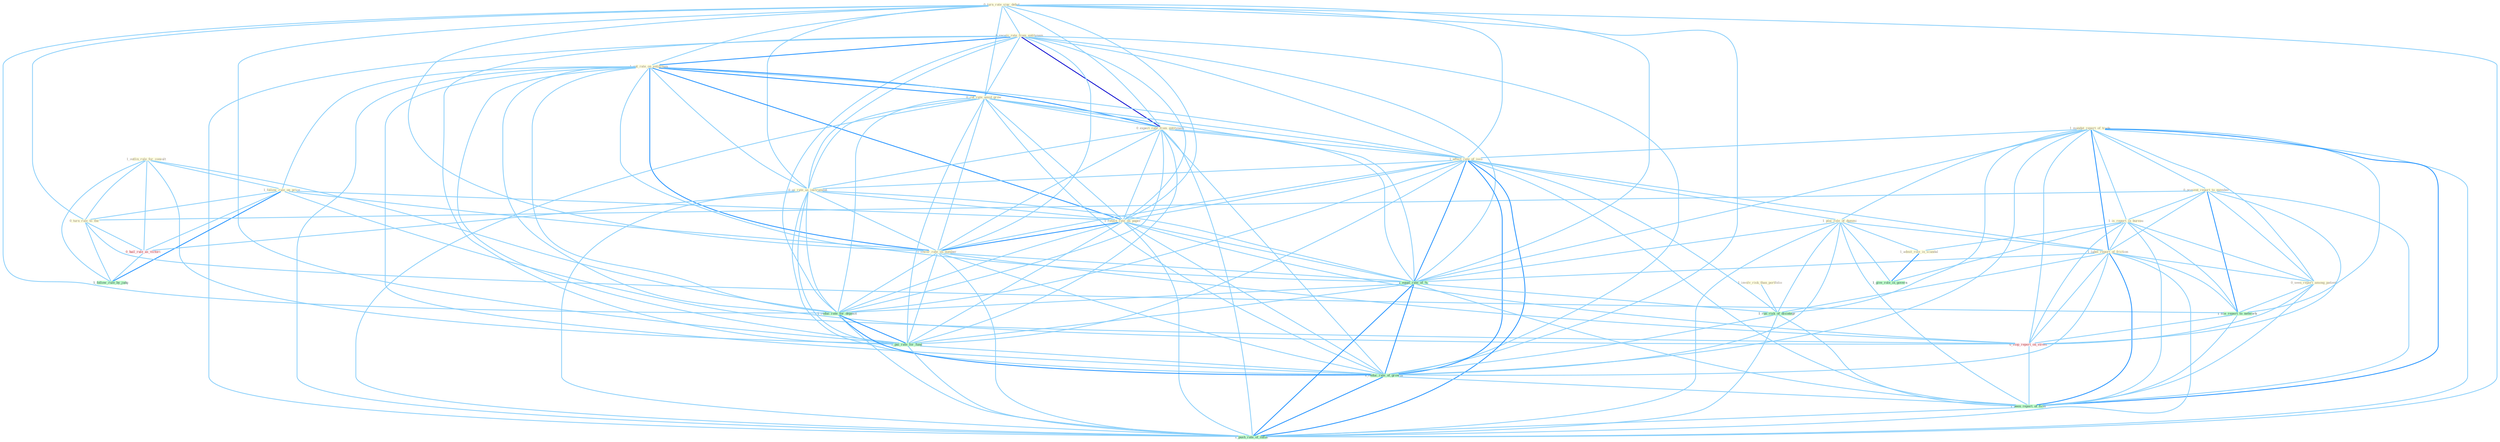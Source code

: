 Graph G{ 
    node
    [shape=polygon,style=filled,width=.5,height=.06,color="#BDFCC9",fixedsize=true,fontsize=4,
    fontcolor="#2f4f4f"];
    {node
    [color="#ffffe0", fontcolor="#8b7d6b"] "1_outlin_rule_for_consult " "0_turn_rate_sinc_debut " "0_receiv_rate_from_entitynam " "1_cut_rate_on_entitynam " "0_cut_rate_amid_grow " "1_mandat_report_of_trade " "1_follow_rule_on_price " "0_present_report_to_member " "1_is_report_in_bureau " "0_turn_rule_to_the " "0_expect_rate_from_entitynam " "1_affect_rate_of_issu " "1_involv_risk_than_portfolio " "1_plai_role_of_dummi " "0_us_rate_as_instrument " "1_label_report_of_friction " "0_seen_report_among_patient " "1_retain_rate_on_paper " "1_lower_rate_on_number " "1_admit_role_in_scandal "}
{node [color="#fff0f5", fontcolor="#b22222"] "0_stop_report_on_street " "0_hail_rule_as_victori "}
edge [color="#B0E2FF"];

	"1_outlin_rule_for_consult " -- "1_follow_rule_on_price " [w="1", color="#87cefa" ];
	"1_outlin_rule_for_consult " -- "0_turn_rule_to_the " [w="1", color="#87cefa" ];
	"1_outlin_rule_for_consult " -- "1_reduc_rate_for_deposit " [w="1", color="#87cefa" ];
	"1_outlin_rule_for_consult " -- "1_pai_rate_for_fund " [w="1", color="#87cefa" ];
	"1_outlin_rule_for_consult " -- "0_hail_rule_as_victori " [w="1", color="#87cefa" ];
	"1_outlin_rule_for_consult " -- "1_follow_rule_by_judg " [w="1", color="#87cefa" ];
	"0_turn_rate_sinc_debut " -- "0_receiv_rate_from_entitynam " [w="1", color="#87cefa" ];
	"0_turn_rate_sinc_debut " -- "1_cut_rate_on_entitynam " [w="1", color="#87cefa" ];
	"0_turn_rate_sinc_debut " -- "0_cut_rate_amid_grow " [w="1", color="#87cefa" ];
	"0_turn_rate_sinc_debut " -- "0_turn_rule_to_the " [w="1", color="#87cefa" ];
	"0_turn_rate_sinc_debut " -- "0_expect_rate_from_entitynam " [w="1", color="#87cefa" ];
	"0_turn_rate_sinc_debut " -- "1_affect_rate_of_issu " [w="1", color="#87cefa" ];
	"0_turn_rate_sinc_debut " -- "0_us_rate_as_instrument " [w="1", color="#87cefa" ];
	"0_turn_rate_sinc_debut " -- "1_retain_rate_on_paper " [w="1", color="#87cefa" ];
	"0_turn_rate_sinc_debut " -- "1_lower_rate_on_number " [w="1", color="#87cefa" ];
	"0_turn_rate_sinc_debut " -- "1_equal_rate_of_% " [w="1", color="#87cefa" ];
	"0_turn_rate_sinc_debut " -- "1_reduc_rate_for_deposit " [w="1", color="#87cefa" ];
	"0_turn_rate_sinc_debut " -- "1_pai_rate_for_fund " [w="1", color="#87cefa" ];
	"0_turn_rate_sinc_debut " -- "1_reduc_rate_of_growth " [w="1", color="#87cefa" ];
	"0_turn_rate_sinc_debut " -- "1_push_rate_of_inflat " [w="1", color="#87cefa" ];
	"0_receiv_rate_from_entitynam " -- "1_cut_rate_on_entitynam " [w="2", color="#1e90ff" , len=0.8];
	"0_receiv_rate_from_entitynam " -- "0_cut_rate_amid_grow " [w="1", color="#87cefa" ];
	"0_receiv_rate_from_entitynam " -- "0_expect_rate_from_entitynam " [w="3", color="#0000cd" , len=0.6];
	"0_receiv_rate_from_entitynam " -- "1_affect_rate_of_issu " [w="1", color="#87cefa" ];
	"0_receiv_rate_from_entitynam " -- "0_us_rate_as_instrument " [w="1", color="#87cefa" ];
	"0_receiv_rate_from_entitynam " -- "1_retain_rate_on_paper " [w="1", color="#87cefa" ];
	"0_receiv_rate_from_entitynam " -- "1_lower_rate_on_number " [w="1", color="#87cefa" ];
	"0_receiv_rate_from_entitynam " -- "1_equal_rate_of_% " [w="1", color="#87cefa" ];
	"0_receiv_rate_from_entitynam " -- "1_reduc_rate_for_deposit " [w="1", color="#87cefa" ];
	"0_receiv_rate_from_entitynam " -- "1_pai_rate_for_fund " [w="1", color="#87cefa" ];
	"0_receiv_rate_from_entitynam " -- "1_reduc_rate_of_growth " [w="1", color="#87cefa" ];
	"0_receiv_rate_from_entitynam " -- "1_push_rate_of_inflat " [w="1", color="#87cefa" ];
	"1_cut_rate_on_entitynam " -- "0_cut_rate_amid_grow " [w="2", color="#1e90ff" , len=0.8];
	"1_cut_rate_on_entitynam " -- "1_follow_rule_on_price " [w="1", color="#87cefa" ];
	"1_cut_rate_on_entitynam " -- "0_expect_rate_from_entitynam " [w="2", color="#1e90ff" , len=0.8];
	"1_cut_rate_on_entitynam " -- "1_affect_rate_of_issu " [w="1", color="#87cefa" ];
	"1_cut_rate_on_entitynam " -- "0_us_rate_as_instrument " [w="1", color="#87cefa" ];
	"1_cut_rate_on_entitynam " -- "1_retain_rate_on_paper " [w="2", color="#1e90ff" , len=0.8];
	"1_cut_rate_on_entitynam " -- "1_lower_rate_on_number " [w="2", color="#1e90ff" , len=0.8];
	"1_cut_rate_on_entitynam " -- "1_equal_rate_of_% " [w="1", color="#87cefa" ];
	"1_cut_rate_on_entitynam " -- "0_stop_report_on_street " [w="1", color="#87cefa" ];
	"1_cut_rate_on_entitynam " -- "1_reduc_rate_for_deposit " [w="1", color="#87cefa" ];
	"1_cut_rate_on_entitynam " -- "1_pai_rate_for_fund " [w="1", color="#87cefa" ];
	"1_cut_rate_on_entitynam " -- "1_reduc_rate_of_growth " [w="1", color="#87cefa" ];
	"1_cut_rate_on_entitynam " -- "1_push_rate_of_inflat " [w="1", color="#87cefa" ];
	"0_cut_rate_amid_grow " -- "0_expect_rate_from_entitynam " [w="1", color="#87cefa" ];
	"0_cut_rate_amid_grow " -- "1_affect_rate_of_issu " [w="1", color="#87cefa" ];
	"0_cut_rate_amid_grow " -- "0_us_rate_as_instrument " [w="1", color="#87cefa" ];
	"0_cut_rate_amid_grow " -- "1_retain_rate_on_paper " [w="1", color="#87cefa" ];
	"0_cut_rate_amid_grow " -- "1_lower_rate_on_number " [w="1", color="#87cefa" ];
	"0_cut_rate_amid_grow " -- "1_equal_rate_of_% " [w="1", color="#87cefa" ];
	"0_cut_rate_amid_grow " -- "1_reduc_rate_for_deposit " [w="1", color="#87cefa" ];
	"0_cut_rate_amid_grow " -- "1_pai_rate_for_fund " [w="1", color="#87cefa" ];
	"0_cut_rate_amid_grow " -- "1_reduc_rate_of_growth " [w="1", color="#87cefa" ];
	"0_cut_rate_amid_grow " -- "1_push_rate_of_inflat " [w="1", color="#87cefa" ];
	"1_mandat_report_of_trade " -- "0_present_report_to_member " [w="1", color="#87cefa" ];
	"1_mandat_report_of_trade " -- "1_is_report_in_bureau " [w="1", color="#87cefa" ];
	"1_mandat_report_of_trade " -- "1_affect_rate_of_issu " [w="1", color="#87cefa" ];
	"1_mandat_report_of_trade " -- "1_plai_role_of_dummi " [w="1", color="#87cefa" ];
	"1_mandat_report_of_trade " -- "1_label_report_of_friction " [w="2", color="#1e90ff" , len=0.8];
	"1_mandat_report_of_trade " -- "0_seen_report_among_patient " [w="1", color="#87cefa" ];
	"1_mandat_report_of_trade " -- "1_file_report_to_network " [w="1", color="#87cefa" ];
	"1_mandat_report_of_trade " -- "1_equal_rate_of_% " [w="1", color="#87cefa" ];
	"1_mandat_report_of_trade " -- "0_stop_report_on_street " [w="1", color="#87cefa" ];
	"1_mandat_report_of_trade " -- "1_run_risk_of_disintegr " [w="1", color="#87cefa" ];
	"1_mandat_report_of_trade " -- "1_reduc_rate_of_growth " [w="1", color="#87cefa" ];
	"1_mandat_report_of_trade " -- "1_been_report_of_firm " [w="2", color="#1e90ff" , len=0.8];
	"1_mandat_report_of_trade " -- "1_push_rate_of_inflat " [w="1", color="#87cefa" ];
	"1_follow_rule_on_price " -- "0_turn_rule_to_the " [w="1", color="#87cefa" ];
	"1_follow_rule_on_price " -- "1_retain_rate_on_paper " [w="1", color="#87cefa" ];
	"1_follow_rule_on_price " -- "1_lower_rate_on_number " [w="1", color="#87cefa" ];
	"1_follow_rule_on_price " -- "0_stop_report_on_street " [w="1", color="#87cefa" ];
	"1_follow_rule_on_price " -- "0_hail_rule_as_victori " [w="1", color="#87cefa" ];
	"1_follow_rule_on_price " -- "1_follow_rule_by_judg " [w="2", color="#1e90ff" , len=0.8];
	"0_present_report_to_member " -- "1_is_report_in_bureau " [w="1", color="#87cefa" ];
	"0_present_report_to_member " -- "0_turn_rule_to_the " [w="1", color="#87cefa" ];
	"0_present_report_to_member " -- "1_label_report_of_friction " [w="1", color="#87cefa" ];
	"0_present_report_to_member " -- "0_seen_report_among_patient " [w="1", color="#87cefa" ];
	"0_present_report_to_member " -- "1_file_report_to_network " [w="2", color="#1e90ff" , len=0.8];
	"0_present_report_to_member " -- "0_stop_report_on_street " [w="1", color="#87cefa" ];
	"0_present_report_to_member " -- "1_been_report_of_firm " [w="1", color="#87cefa" ];
	"1_is_report_in_bureau " -- "1_label_report_of_friction " [w="1", color="#87cefa" ];
	"1_is_report_in_bureau " -- "0_seen_report_among_patient " [w="1", color="#87cefa" ];
	"1_is_report_in_bureau " -- "1_admit_role_in_scandal " [w="1", color="#87cefa" ];
	"1_is_report_in_bureau " -- "1_file_report_to_network " [w="1", color="#87cefa" ];
	"1_is_report_in_bureau " -- "0_stop_report_on_street " [w="1", color="#87cefa" ];
	"1_is_report_in_bureau " -- "1_give_role_in_govern " [w="1", color="#87cefa" ];
	"1_is_report_in_bureau " -- "1_been_report_of_firm " [w="1", color="#87cefa" ];
	"0_turn_rule_to_the " -- "1_file_report_to_network " [w="1", color="#87cefa" ];
	"0_turn_rule_to_the " -- "0_hail_rule_as_victori " [w="1", color="#87cefa" ];
	"0_turn_rule_to_the " -- "1_follow_rule_by_judg " [w="1", color="#87cefa" ];
	"0_expect_rate_from_entitynam " -- "1_affect_rate_of_issu " [w="1", color="#87cefa" ];
	"0_expect_rate_from_entitynam " -- "0_us_rate_as_instrument " [w="1", color="#87cefa" ];
	"0_expect_rate_from_entitynam " -- "1_retain_rate_on_paper " [w="1", color="#87cefa" ];
	"0_expect_rate_from_entitynam " -- "1_lower_rate_on_number " [w="1", color="#87cefa" ];
	"0_expect_rate_from_entitynam " -- "1_equal_rate_of_% " [w="1", color="#87cefa" ];
	"0_expect_rate_from_entitynam " -- "1_reduc_rate_for_deposit " [w="1", color="#87cefa" ];
	"0_expect_rate_from_entitynam " -- "1_pai_rate_for_fund " [w="1", color="#87cefa" ];
	"0_expect_rate_from_entitynam " -- "1_reduc_rate_of_growth " [w="1", color="#87cefa" ];
	"0_expect_rate_from_entitynam " -- "1_push_rate_of_inflat " [w="1", color="#87cefa" ];
	"1_affect_rate_of_issu " -- "1_plai_role_of_dummi " [w="1", color="#87cefa" ];
	"1_affect_rate_of_issu " -- "0_us_rate_as_instrument " [w="1", color="#87cefa" ];
	"1_affect_rate_of_issu " -- "1_label_report_of_friction " [w="1", color="#87cefa" ];
	"1_affect_rate_of_issu " -- "1_retain_rate_on_paper " [w="1", color="#87cefa" ];
	"1_affect_rate_of_issu " -- "1_lower_rate_on_number " [w="1", color="#87cefa" ];
	"1_affect_rate_of_issu " -- "1_equal_rate_of_% " [w="2", color="#1e90ff" , len=0.8];
	"1_affect_rate_of_issu " -- "1_reduc_rate_for_deposit " [w="1", color="#87cefa" ];
	"1_affect_rate_of_issu " -- "1_pai_rate_for_fund " [w="1", color="#87cefa" ];
	"1_affect_rate_of_issu " -- "1_run_risk_of_disintegr " [w="1", color="#87cefa" ];
	"1_affect_rate_of_issu " -- "1_reduc_rate_of_growth " [w="2", color="#1e90ff" , len=0.8];
	"1_affect_rate_of_issu " -- "1_been_report_of_firm " [w="1", color="#87cefa" ];
	"1_affect_rate_of_issu " -- "1_push_rate_of_inflat " [w="2", color="#1e90ff" , len=0.8];
	"1_involv_risk_than_portfolio " -- "1_run_risk_of_disintegr " [w="1", color="#87cefa" ];
	"1_plai_role_of_dummi " -- "1_label_report_of_friction " [w="1", color="#87cefa" ];
	"1_plai_role_of_dummi " -- "1_admit_role_in_scandal " [w="1", color="#87cefa" ];
	"1_plai_role_of_dummi " -- "1_equal_rate_of_% " [w="1", color="#87cefa" ];
	"1_plai_role_of_dummi " -- "1_give_role_in_govern " [w="1", color="#87cefa" ];
	"1_plai_role_of_dummi " -- "1_run_risk_of_disintegr " [w="1", color="#87cefa" ];
	"1_plai_role_of_dummi " -- "1_reduc_rate_of_growth " [w="1", color="#87cefa" ];
	"1_plai_role_of_dummi " -- "1_been_report_of_firm " [w="1", color="#87cefa" ];
	"1_plai_role_of_dummi " -- "1_push_rate_of_inflat " [w="1", color="#87cefa" ];
	"0_us_rate_as_instrument " -- "1_retain_rate_on_paper " [w="1", color="#87cefa" ];
	"0_us_rate_as_instrument " -- "1_lower_rate_on_number " [w="1", color="#87cefa" ];
	"0_us_rate_as_instrument " -- "1_equal_rate_of_% " [w="1", color="#87cefa" ];
	"0_us_rate_as_instrument " -- "1_reduc_rate_for_deposit " [w="1", color="#87cefa" ];
	"0_us_rate_as_instrument " -- "1_pai_rate_for_fund " [w="1", color="#87cefa" ];
	"0_us_rate_as_instrument " -- "0_hail_rule_as_victori " [w="1", color="#87cefa" ];
	"0_us_rate_as_instrument " -- "1_reduc_rate_of_growth " [w="1", color="#87cefa" ];
	"0_us_rate_as_instrument " -- "1_push_rate_of_inflat " [w="1", color="#87cefa" ];
	"1_label_report_of_friction " -- "0_seen_report_among_patient " [w="1", color="#87cefa" ];
	"1_label_report_of_friction " -- "1_file_report_to_network " [w="1", color="#87cefa" ];
	"1_label_report_of_friction " -- "1_equal_rate_of_% " [w="1", color="#87cefa" ];
	"1_label_report_of_friction " -- "0_stop_report_on_street " [w="1", color="#87cefa" ];
	"1_label_report_of_friction " -- "1_run_risk_of_disintegr " [w="1", color="#87cefa" ];
	"1_label_report_of_friction " -- "1_reduc_rate_of_growth " [w="1", color="#87cefa" ];
	"1_label_report_of_friction " -- "1_been_report_of_firm " [w="2", color="#1e90ff" , len=0.8];
	"1_label_report_of_friction " -- "1_push_rate_of_inflat " [w="1", color="#87cefa" ];
	"0_seen_report_among_patient " -- "1_file_report_to_network " [w="1", color="#87cefa" ];
	"0_seen_report_among_patient " -- "0_stop_report_on_street " [w="1", color="#87cefa" ];
	"0_seen_report_among_patient " -- "1_been_report_of_firm " [w="1", color="#87cefa" ];
	"1_retain_rate_on_paper " -- "1_lower_rate_on_number " [w="2", color="#1e90ff" , len=0.8];
	"1_retain_rate_on_paper " -- "1_equal_rate_of_% " [w="1", color="#87cefa" ];
	"1_retain_rate_on_paper " -- "0_stop_report_on_street " [w="1", color="#87cefa" ];
	"1_retain_rate_on_paper " -- "1_reduc_rate_for_deposit " [w="1", color="#87cefa" ];
	"1_retain_rate_on_paper " -- "1_pai_rate_for_fund " [w="1", color="#87cefa" ];
	"1_retain_rate_on_paper " -- "1_reduc_rate_of_growth " [w="1", color="#87cefa" ];
	"1_retain_rate_on_paper " -- "1_push_rate_of_inflat " [w="1", color="#87cefa" ];
	"1_lower_rate_on_number " -- "1_equal_rate_of_% " [w="1", color="#87cefa" ];
	"1_lower_rate_on_number " -- "0_stop_report_on_street " [w="1", color="#87cefa" ];
	"1_lower_rate_on_number " -- "1_reduc_rate_for_deposit " [w="1", color="#87cefa" ];
	"1_lower_rate_on_number " -- "1_pai_rate_for_fund " [w="1", color="#87cefa" ];
	"1_lower_rate_on_number " -- "1_reduc_rate_of_growth " [w="1", color="#87cefa" ];
	"1_lower_rate_on_number " -- "1_push_rate_of_inflat " [w="1", color="#87cefa" ];
	"1_admit_role_in_scandal " -- "1_give_role_in_govern " [w="2", color="#1e90ff" , len=0.8];
	"1_file_report_to_network " -- "0_stop_report_on_street " [w="1", color="#87cefa" ];
	"1_file_report_to_network " -- "1_been_report_of_firm " [w="1", color="#87cefa" ];
	"1_equal_rate_of_% " -- "1_reduc_rate_for_deposit " [w="1", color="#87cefa" ];
	"1_equal_rate_of_% " -- "1_pai_rate_for_fund " [w="1", color="#87cefa" ];
	"1_equal_rate_of_% " -- "1_run_risk_of_disintegr " [w="1", color="#87cefa" ];
	"1_equal_rate_of_% " -- "1_reduc_rate_of_growth " [w="2", color="#1e90ff" , len=0.8];
	"1_equal_rate_of_% " -- "1_been_report_of_firm " [w="1", color="#87cefa" ];
	"1_equal_rate_of_% " -- "1_push_rate_of_inflat " [w="2", color="#1e90ff" , len=0.8];
	"0_stop_report_on_street " -- "1_been_report_of_firm " [w="1", color="#87cefa" ];
	"1_reduc_rate_for_deposit " -- "1_pai_rate_for_fund " [w="2", color="#1e90ff" , len=0.8];
	"1_reduc_rate_for_deposit " -- "1_reduc_rate_of_growth " [w="2", color="#1e90ff" , len=0.8];
	"1_reduc_rate_for_deposit " -- "1_push_rate_of_inflat " [w="1", color="#87cefa" ];
	"1_pai_rate_for_fund " -- "1_reduc_rate_of_growth " [w="1", color="#87cefa" ];
	"1_pai_rate_for_fund " -- "1_push_rate_of_inflat " [w="1", color="#87cefa" ];
	"0_hail_rule_as_victori " -- "1_follow_rule_by_judg " [w="1", color="#87cefa" ];
	"1_run_risk_of_disintegr " -- "1_reduc_rate_of_growth " [w="1", color="#87cefa" ];
	"1_run_risk_of_disintegr " -- "1_been_report_of_firm " [w="1", color="#87cefa" ];
	"1_run_risk_of_disintegr " -- "1_push_rate_of_inflat " [w="1", color="#87cefa" ];
	"1_reduc_rate_of_growth " -- "1_been_report_of_firm " [w="1", color="#87cefa" ];
	"1_reduc_rate_of_growth " -- "1_push_rate_of_inflat " [w="2", color="#1e90ff" , len=0.8];
	"1_been_report_of_firm " -- "1_push_rate_of_inflat " [w="1", color="#87cefa" ];
}